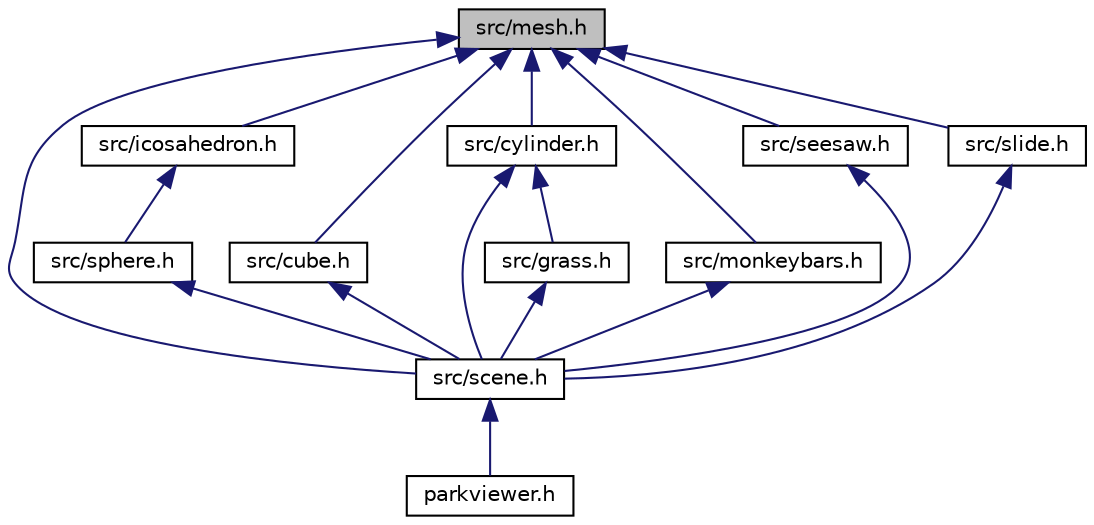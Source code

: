 digraph "src/mesh.h"
{
  edge [fontname="Helvetica",fontsize="10",labelfontname="Helvetica",labelfontsize="10"];
  node [fontname="Helvetica",fontsize="10",shape=record];
  Node1 [label="src/mesh.h",height=0.2,width=0.4,color="black", fillcolor="grey75", style="filled", fontcolor="black"];
  Node1 -> Node2 [dir="back",color="midnightblue",fontsize="10",style="solid"];
  Node2 [label="src/scene.h",height=0.2,width=0.4,color="black", fillcolor="white", style="filled",URL="$scene_8h.html"];
  Node2 -> Node3 [dir="back",color="midnightblue",fontsize="10",style="solid"];
  Node3 [label="parkviewer.h",height=0.2,width=0.4,color="black", fillcolor="white", style="filled",URL="$parkviewer_8h.html"];
  Node1 -> Node4 [dir="back",color="midnightblue",fontsize="10",style="solid"];
  Node4 [label="src/icosahedron.h",height=0.2,width=0.4,color="black", fillcolor="white", style="filled",URL="$icosahedron_8h.html"];
  Node4 -> Node5 [dir="back",color="midnightblue",fontsize="10",style="solid"];
  Node5 [label="src/sphere.h",height=0.2,width=0.4,color="black", fillcolor="white", style="filled",URL="$sphere_8h.html"];
  Node5 -> Node2 [dir="back",color="midnightblue",fontsize="10",style="solid"];
  Node1 -> Node6 [dir="back",color="midnightblue",fontsize="10",style="solid"];
  Node6 [label="src/cube.h",height=0.2,width=0.4,color="black", fillcolor="white", style="filled",URL="$cube_8h.html"];
  Node6 -> Node2 [dir="back",color="midnightblue",fontsize="10",style="solid"];
  Node1 -> Node7 [dir="back",color="midnightblue",fontsize="10",style="solid"];
  Node7 [label="src/cylinder.h",height=0.2,width=0.4,color="black", fillcolor="white", style="filled",URL="$cylinder_8h.html"];
  Node7 -> Node2 [dir="back",color="midnightblue",fontsize="10",style="solid"];
  Node7 -> Node8 [dir="back",color="midnightblue",fontsize="10",style="solid"];
  Node8 [label="src/grass.h",height=0.2,width=0.4,color="black", fillcolor="white", style="filled",URL="$grass_8h.html"];
  Node8 -> Node2 [dir="back",color="midnightblue",fontsize="10",style="solid"];
  Node1 -> Node9 [dir="back",color="midnightblue",fontsize="10",style="solid"];
  Node9 [label="src/monkeybars.h",height=0.2,width=0.4,color="black", fillcolor="white", style="filled",URL="$monkeybars_8h.html"];
  Node9 -> Node2 [dir="back",color="midnightblue",fontsize="10",style="solid"];
  Node1 -> Node10 [dir="back",color="midnightblue",fontsize="10",style="solid"];
  Node10 [label="src/seesaw.h",height=0.2,width=0.4,color="black", fillcolor="white", style="filled",URL="$seesaw_8h.html"];
  Node10 -> Node2 [dir="back",color="midnightblue",fontsize="10",style="solid"];
  Node1 -> Node11 [dir="back",color="midnightblue",fontsize="10",style="solid"];
  Node11 [label="src/slide.h",height=0.2,width=0.4,color="black", fillcolor="white", style="filled",URL="$slide_8h.html"];
  Node11 -> Node2 [dir="back",color="midnightblue",fontsize="10",style="solid"];
}
